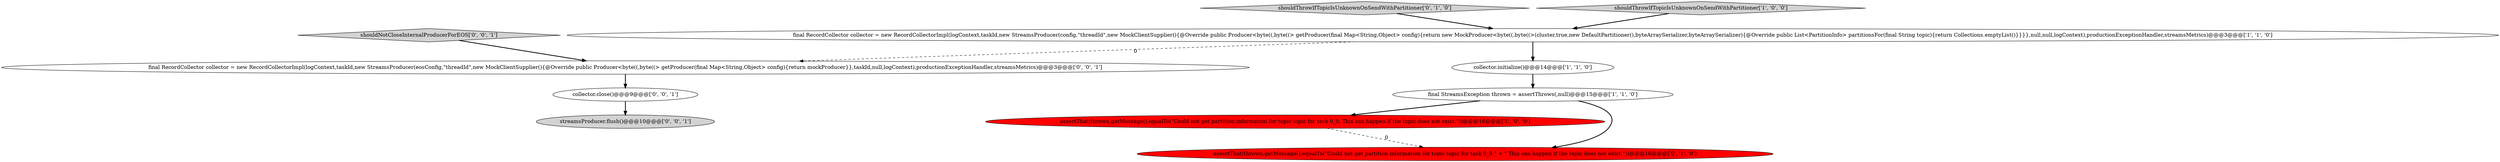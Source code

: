 digraph {
8 [style = filled, label = "final RecordCollector collector = new RecordCollectorImpl(logContext,taskId,new StreamsProducer(eosConfig,\"threadId\",new MockClientSupplier(){@Override public Producer<byte((,byte((> getProducer(final Map<String,Object> config){return mockProducer}},taskId,null,logContext),productionExceptionHandler,streamsMetrics)@@@3@@@['0', '0', '1']", fillcolor = white, shape = ellipse image = "AAA0AAABBB3BBB"];
10 [style = filled, label = "shouldNotCloseInternalProducerForEOS['0', '0', '1']", fillcolor = lightgray, shape = diamond image = "AAA0AAABBB3BBB"];
3 [style = filled, label = "assertThat(thrown.getMessage(),equalTo(\"Could not get partition information for topic topic for task 0_0. This can happen if the topic does not exist.\"))@@@16@@@['1', '0', '0']", fillcolor = red, shape = ellipse image = "AAA1AAABBB1BBB"];
6 [style = filled, label = "shouldThrowIfTopicIsUnknownOnSendWithPartitioner['0', '1', '0']", fillcolor = lightgray, shape = diamond image = "AAA0AAABBB2BBB"];
5 [style = filled, label = "assertThat(thrown.getMessage(),equalTo(\"Could not get partition information for topic topic for task 0_0.\" + \" This can happen if the topic does not exist.\"))@@@16@@@['0', '1', '0']", fillcolor = red, shape = ellipse image = "AAA1AAABBB2BBB"];
2 [style = filled, label = "collector.initialize()@@@14@@@['1', '1', '0']", fillcolor = white, shape = ellipse image = "AAA0AAABBB1BBB"];
4 [style = filled, label = "shouldThrowIfTopicIsUnknownOnSendWithPartitioner['1', '0', '0']", fillcolor = lightgray, shape = diamond image = "AAA0AAABBB1BBB"];
1 [style = filled, label = "final StreamsException thrown = assertThrows(,null)@@@15@@@['1', '1', '0']", fillcolor = white, shape = ellipse image = "AAA0AAABBB1BBB"];
0 [style = filled, label = "final RecordCollector collector = new RecordCollectorImpl(logContext,taskId,new StreamsProducer(config,\"threadId\",new MockClientSupplier(){@Override public Producer<byte((,byte((> getProducer(final Map<String,Object> config){return new MockProducer<byte((,byte((>(cluster,true,new DefaultPartitioner(),byteArraySerializer,byteArraySerializer){@Override public List<PartitionInfo> partitionsFor(final String topic){return Collections.emptyList()}}}},null,null,logContext),productionExceptionHandler,streamsMetrics)@@@3@@@['1', '1', '0']", fillcolor = white, shape = ellipse image = "AAA0AAABBB1BBB"];
7 [style = filled, label = "streamsProducer.flush()@@@10@@@['0', '0', '1']", fillcolor = lightgray, shape = ellipse image = "AAA0AAABBB3BBB"];
9 [style = filled, label = "collector.close()@@@9@@@['0', '0', '1']", fillcolor = white, shape = ellipse image = "AAA0AAABBB3BBB"];
1->3 [style = bold, label=""];
1->5 [style = bold, label=""];
3->5 [style = dashed, label="0"];
0->8 [style = dashed, label="0"];
6->0 [style = bold, label=""];
10->8 [style = bold, label=""];
9->7 [style = bold, label=""];
2->1 [style = bold, label=""];
4->0 [style = bold, label=""];
0->2 [style = bold, label=""];
8->9 [style = bold, label=""];
}
